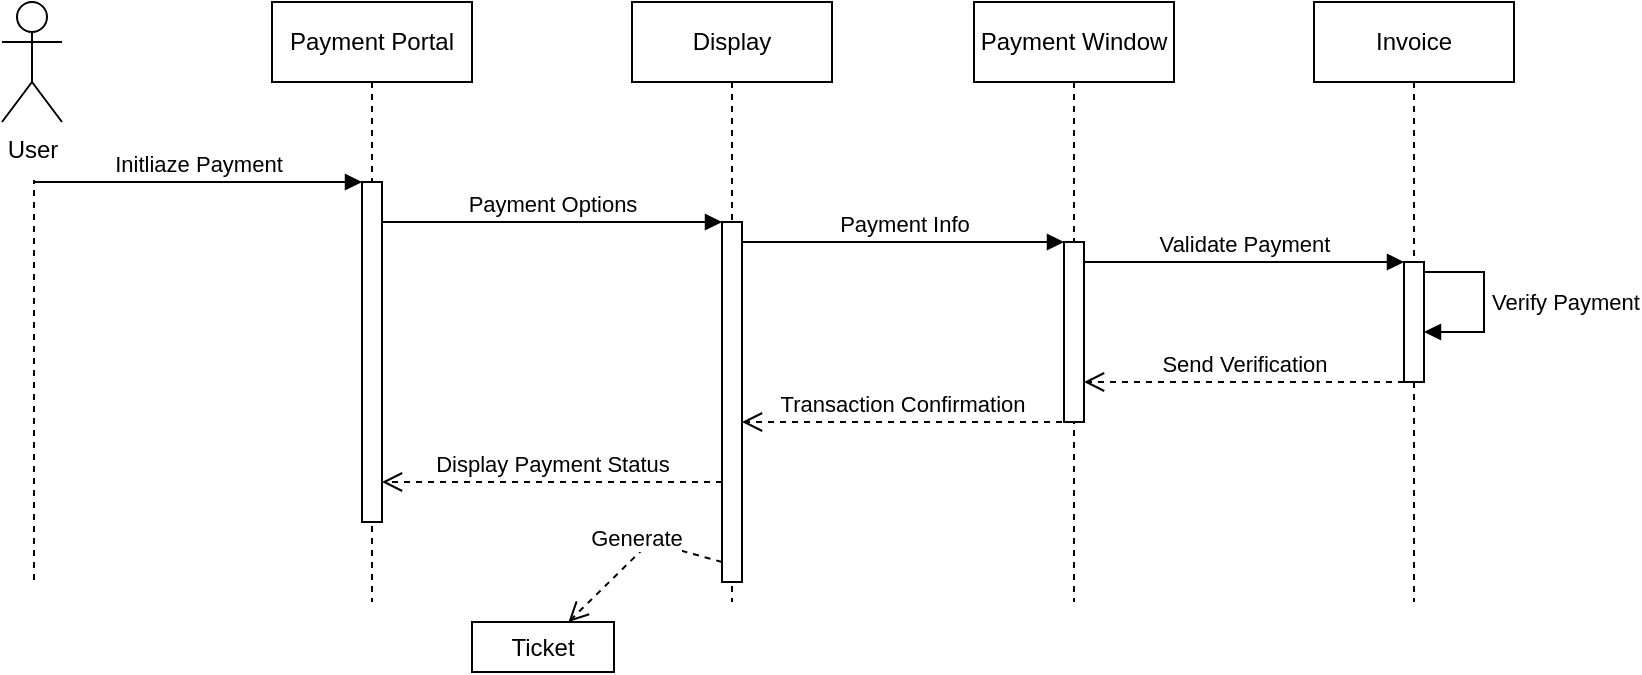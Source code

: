 <mxfile version="24.8.4">
  <diagram name="Page-1" id="2YBvvXClWsGukQMizWep">
    <mxGraphModel dx="1034" dy="446" grid="1" gridSize="10" guides="1" tooltips="1" connect="1" arrows="1" fold="1" page="1" pageScale="1" pageWidth="850" pageHeight="1100" math="0" shadow="0">
      <root>
        <mxCell id="0" />
        <mxCell id="1" parent="0" />
        <mxCell id="aM9ryv3xv72pqoxQDRHE-1" value="Payment Portal" style="shape=umlLifeline;perimeter=lifelinePerimeter;whiteSpace=wrap;html=1;container=0;dropTarget=0;collapsible=0;recursiveResize=0;outlineConnect=0;portConstraint=eastwest;newEdgeStyle={&quot;edgeStyle&quot;:&quot;elbowEdgeStyle&quot;,&quot;elbow&quot;:&quot;vertical&quot;,&quot;curved&quot;:0,&quot;rounded&quot;:0};" parent="1" vertex="1">
          <mxGeometry x="161" y="40" width="100" height="300" as="geometry" />
        </mxCell>
        <mxCell id="aM9ryv3xv72pqoxQDRHE-2" value="" style="html=1;points=[];perimeter=orthogonalPerimeter;outlineConnect=0;targetShapes=umlLifeline;portConstraint=eastwest;newEdgeStyle={&quot;edgeStyle&quot;:&quot;elbowEdgeStyle&quot;,&quot;elbow&quot;:&quot;vertical&quot;,&quot;curved&quot;:0,&quot;rounded&quot;:0};" parent="aM9ryv3xv72pqoxQDRHE-1" vertex="1">
          <mxGeometry x="45" y="90" width="10" height="170" as="geometry" />
        </mxCell>
        <mxCell id="aM9ryv3xv72pqoxQDRHE-5" value="Display" style="shape=umlLifeline;perimeter=lifelinePerimeter;whiteSpace=wrap;html=1;container=0;dropTarget=0;collapsible=0;recursiveResize=0;outlineConnect=0;portConstraint=eastwest;newEdgeStyle={&quot;edgeStyle&quot;:&quot;elbowEdgeStyle&quot;,&quot;elbow&quot;:&quot;vertical&quot;,&quot;curved&quot;:0,&quot;rounded&quot;:0};" parent="1" vertex="1">
          <mxGeometry x="341" y="40" width="100" height="300" as="geometry" />
        </mxCell>
        <mxCell id="aM9ryv3xv72pqoxQDRHE-6" value="" style="html=1;points=[];perimeter=orthogonalPerimeter;outlineConnect=0;targetShapes=umlLifeline;portConstraint=eastwest;newEdgeStyle={&quot;edgeStyle&quot;:&quot;elbowEdgeStyle&quot;,&quot;elbow&quot;:&quot;vertical&quot;,&quot;curved&quot;:0,&quot;rounded&quot;:0};" parent="aM9ryv3xv72pqoxQDRHE-5" vertex="1">
          <mxGeometry x="45" y="110" width="10" height="180" as="geometry" />
        </mxCell>
        <mxCell id="aM9ryv3xv72pqoxQDRHE-7" value="Payment Options" style="html=1;verticalAlign=bottom;endArrow=block;edgeStyle=elbowEdgeStyle;elbow=vertical;curved=0;rounded=0;" parent="1" edge="1">
          <mxGeometry relative="1" as="geometry">
            <mxPoint x="216" y="150" as="sourcePoint" />
            <Array as="points">
              <mxPoint x="301" y="150" />
            </Array>
            <mxPoint x="386" y="150" as="targetPoint" />
          </mxGeometry>
        </mxCell>
        <mxCell id="aM9ryv3xv72pqoxQDRHE-8" value="Display Payment Status" style="html=1;verticalAlign=bottom;endArrow=open;dashed=1;endSize=8;edgeStyle=elbowEdgeStyle;elbow=vertical;curved=0;rounded=0;" parent="1" source="aM9ryv3xv72pqoxQDRHE-6" target="aM9ryv3xv72pqoxQDRHE-2" edge="1">
          <mxGeometry relative="1" as="geometry">
            <mxPoint x="316" y="205" as="targetPoint" />
            <Array as="points">
              <mxPoint x="311" y="280" />
            </Array>
          </mxGeometry>
        </mxCell>
        <mxCell id="pli6mgxLdiHquRlDkLRT-1" value="User" style="shape=umlActor;verticalLabelPosition=bottom;verticalAlign=top;html=1;outlineConnect=0;" vertex="1" parent="1">
          <mxGeometry x="26" y="40" width="30" height="60" as="geometry" />
        </mxCell>
        <mxCell id="pli6mgxLdiHquRlDkLRT-3" value="" style="endArrow=none;dashed=1;html=1;rounded=0;" edge="1" parent="1">
          <mxGeometry width="50" height="50" relative="1" as="geometry">
            <mxPoint x="42" y="329" as="sourcePoint" />
            <mxPoint x="42" y="129" as="targetPoint" />
          </mxGeometry>
        </mxCell>
        <mxCell id="pli6mgxLdiHquRlDkLRT-4" value="Initliaze Payment" style="html=1;verticalAlign=bottom;endArrow=block;edgeStyle=elbowEdgeStyle;elbow=vertical;curved=0;rounded=0;" edge="1" parent="1" target="aM9ryv3xv72pqoxQDRHE-2">
          <mxGeometry relative="1" as="geometry">
            <mxPoint x="42" y="130" as="sourcePoint" />
            <Array as="points">
              <mxPoint x="127" y="130" />
            </Array>
            <mxPoint x="202" y="130" as="targetPoint" />
          </mxGeometry>
        </mxCell>
        <mxCell id="pli6mgxLdiHquRlDkLRT-5" value="Payment Window" style="shape=umlLifeline;perimeter=lifelinePerimeter;whiteSpace=wrap;html=1;container=0;dropTarget=0;collapsible=0;recursiveResize=0;outlineConnect=0;portConstraint=eastwest;newEdgeStyle={&quot;edgeStyle&quot;:&quot;elbowEdgeStyle&quot;,&quot;elbow&quot;:&quot;vertical&quot;,&quot;curved&quot;:0,&quot;rounded&quot;:0};" vertex="1" parent="1">
          <mxGeometry x="512" y="40" width="100" height="300" as="geometry" />
        </mxCell>
        <mxCell id="pli6mgxLdiHquRlDkLRT-6" value="" style="html=1;points=[];perimeter=orthogonalPerimeter;outlineConnect=0;targetShapes=umlLifeline;portConstraint=eastwest;newEdgeStyle={&quot;edgeStyle&quot;:&quot;elbowEdgeStyle&quot;,&quot;elbow&quot;:&quot;vertical&quot;,&quot;curved&quot;:0,&quot;rounded&quot;:0};" vertex="1" parent="pli6mgxLdiHquRlDkLRT-5">
          <mxGeometry x="45" y="120" width="10" height="90" as="geometry" />
        </mxCell>
        <mxCell id="pli6mgxLdiHquRlDkLRT-7" value="Invoice" style="shape=umlLifeline;perimeter=lifelinePerimeter;whiteSpace=wrap;html=1;container=0;dropTarget=0;collapsible=0;recursiveResize=0;outlineConnect=0;portConstraint=eastwest;newEdgeStyle={&quot;edgeStyle&quot;:&quot;elbowEdgeStyle&quot;,&quot;elbow&quot;:&quot;vertical&quot;,&quot;curved&quot;:0,&quot;rounded&quot;:0};" vertex="1" parent="1">
          <mxGeometry x="682" y="40" width="100" height="300" as="geometry" />
        </mxCell>
        <mxCell id="pli6mgxLdiHquRlDkLRT-8" value="" style="html=1;points=[];perimeter=orthogonalPerimeter;outlineConnect=0;targetShapes=umlLifeline;portConstraint=eastwest;newEdgeStyle={&quot;edgeStyle&quot;:&quot;elbowEdgeStyle&quot;,&quot;elbow&quot;:&quot;vertical&quot;,&quot;curved&quot;:0,&quot;rounded&quot;:0};" vertex="1" parent="pli6mgxLdiHquRlDkLRT-7">
          <mxGeometry x="45" y="130" width="10" height="60" as="geometry" />
        </mxCell>
        <mxCell id="pli6mgxLdiHquRlDkLRT-16" value="Verify Payment" style="html=1;align=left;spacingLeft=2;endArrow=block;rounded=0;edgeStyle=orthogonalEdgeStyle;curved=0;rounded=0;" edge="1" target="pli6mgxLdiHquRlDkLRT-8" parent="pli6mgxLdiHquRlDkLRT-7">
          <mxGeometry relative="1" as="geometry">
            <mxPoint x="55" y="135" as="sourcePoint" />
            <Array as="points">
              <mxPoint x="85" y="135" />
              <mxPoint x="85" y="165" />
            </Array>
            <mxPoint x="60" y="165.019" as="targetPoint" />
          </mxGeometry>
        </mxCell>
        <mxCell id="pli6mgxLdiHquRlDkLRT-9" value="Payment Info" style="html=1;verticalAlign=bottom;endArrow=block;edgeStyle=elbowEdgeStyle;elbow=vertical;curved=0;rounded=0;" edge="1" parent="1" target="pli6mgxLdiHquRlDkLRT-6">
          <mxGeometry relative="1" as="geometry">
            <mxPoint x="396" y="160" as="sourcePoint" />
            <Array as="points">
              <mxPoint x="481" y="160" />
            </Array>
            <mxPoint x="552" y="160" as="targetPoint" />
          </mxGeometry>
        </mxCell>
        <mxCell id="pli6mgxLdiHquRlDkLRT-10" value="Validate Payment" style="html=1;verticalAlign=bottom;endArrow=block;edgeStyle=elbowEdgeStyle;elbow=vertical;curved=0;rounded=0;" edge="1" parent="1">
          <mxGeometry relative="1" as="geometry">
            <mxPoint x="567" y="170" as="sourcePoint" />
            <Array as="points">
              <mxPoint x="652" y="170" />
            </Array>
            <mxPoint x="727" y="170" as="targetPoint" />
          </mxGeometry>
        </mxCell>
        <mxCell id="pli6mgxLdiHquRlDkLRT-12" value="Send Verification" style="html=1;verticalAlign=bottom;endArrow=open;dashed=1;endSize=8;edgeStyle=elbowEdgeStyle;elbow=vertical;curved=0;rounded=0;" edge="1" parent="1">
          <mxGeometry relative="1" as="geometry">
            <mxPoint x="567" y="230" as="targetPoint" />
            <Array as="points">
              <mxPoint x="652" y="230" />
            </Array>
            <mxPoint x="727" y="230" as="sourcePoint" />
          </mxGeometry>
        </mxCell>
        <mxCell id="pli6mgxLdiHquRlDkLRT-14" value="Transaction Confirmation" style="html=1;verticalAlign=bottom;endArrow=open;dashed=1;endSize=8;edgeStyle=elbowEdgeStyle;elbow=horizontal;curved=0;rounded=0;" edge="1" parent="1">
          <mxGeometry relative="1" as="geometry">
            <mxPoint x="396" y="250" as="targetPoint" />
            <Array as="points">
              <mxPoint x="481" y="250" />
            </Array>
            <mxPoint x="556" y="250" as="sourcePoint" />
          </mxGeometry>
        </mxCell>
        <mxCell id="pli6mgxLdiHquRlDkLRT-17" value="Generate" style="html=1;verticalAlign=bottom;endArrow=open;dashed=1;endSize=8;curved=0;rounded=0;" edge="1" parent="1" target="pli6mgxLdiHquRlDkLRT-18">
          <mxGeometry relative="1" as="geometry">
            <mxPoint x="386" y="320" as="sourcePoint" />
            <mxPoint x="306" y="320" as="targetPoint" />
            <Array as="points">
              <mxPoint x="350" y="310" />
            </Array>
          </mxGeometry>
        </mxCell>
        <mxCell id="pli6mgxLdiHquRlDkLRT-18" value="Ticket" style="html=1;whiteSpace=wrap;" vertex="1" parent="1">
          <mxGeometry x="261" y="350" width="71" height="25" as="geometry" />
        </mxCell>
      </root>
    </mxGraphModel>
  </diagram>
</mxfile>
